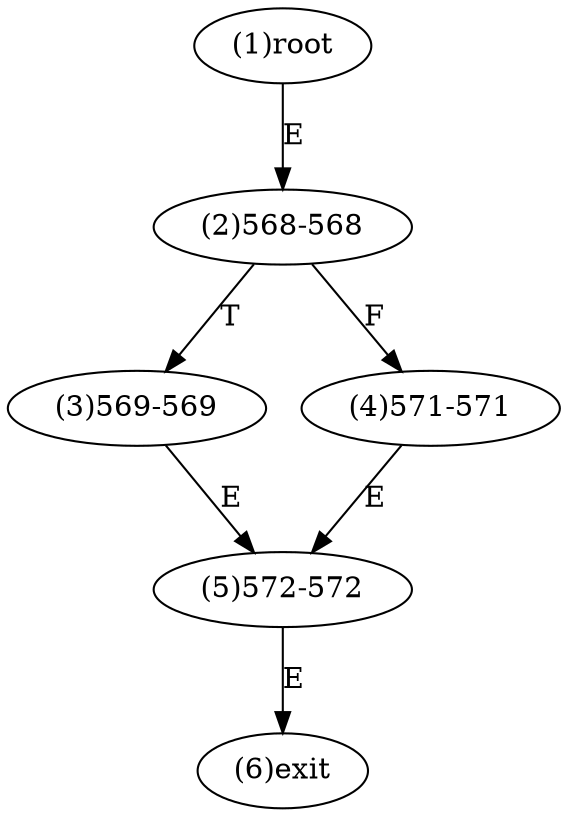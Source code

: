 digraph "" { 
1[ label="(1)root"];
2[ label="(2)568-568"];
3[ label="(3)569-569"];
4[ label="(4)571-571"];
5[ label="(5)572-572"];
6[ label="(6)exit"];
1->2[ label="E"];
2->4[ label="F"];
2->3[ label="T"];
3->5[ label="E"];
4->5[ label="E"];
5->6[ label="E"];
}